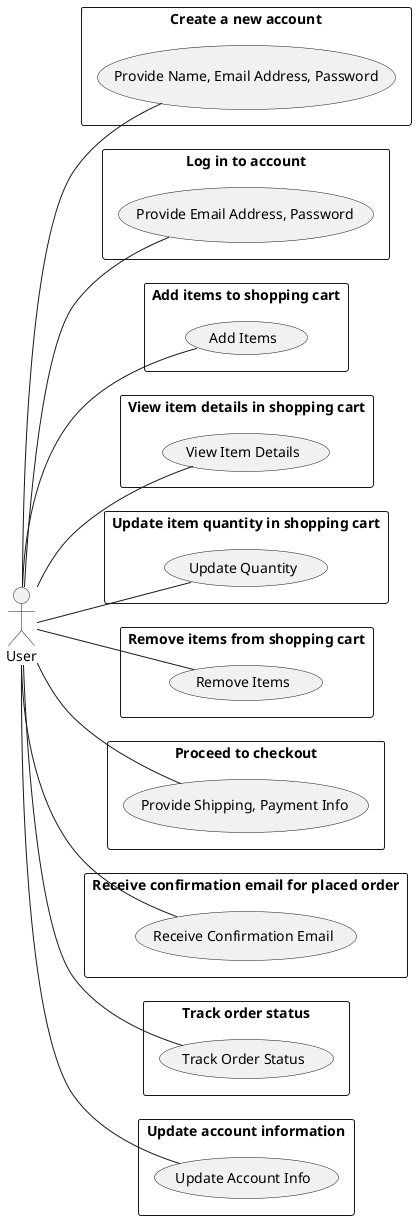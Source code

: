 @startuml

left to right direction

actor User as U

rectangle "Create a new account" {
  U -- (Provide Name, Email Address, Password)
}

rectangle "Log in to account" {
  U -- (Provide Email Address, Password)
}

rectangle "Add items to shopping cart" {
  U -- (Add Items)
}

rectangle "View item details in shopping cart" {
  U -- (View Item Details)
}

rectangle "Update item quantity in shopping cart" {
  U -- (Update Quantity)
}

rectangle "Remove items from shopping cart" {
  U -- (Remove Items)
}

rectangle "Proceed to checkout" {
  U -- (Provide Shipping, Payment Info)
}

rectangle "Receive confirmation email for placed order" {
  U -- (Receive Confirmation Email)
}

rectangle "Track order status" {
  U -- (Track Order Status)
}

rectangle "Update account information" {
  U -- (Update Account Info)
}

@enduml